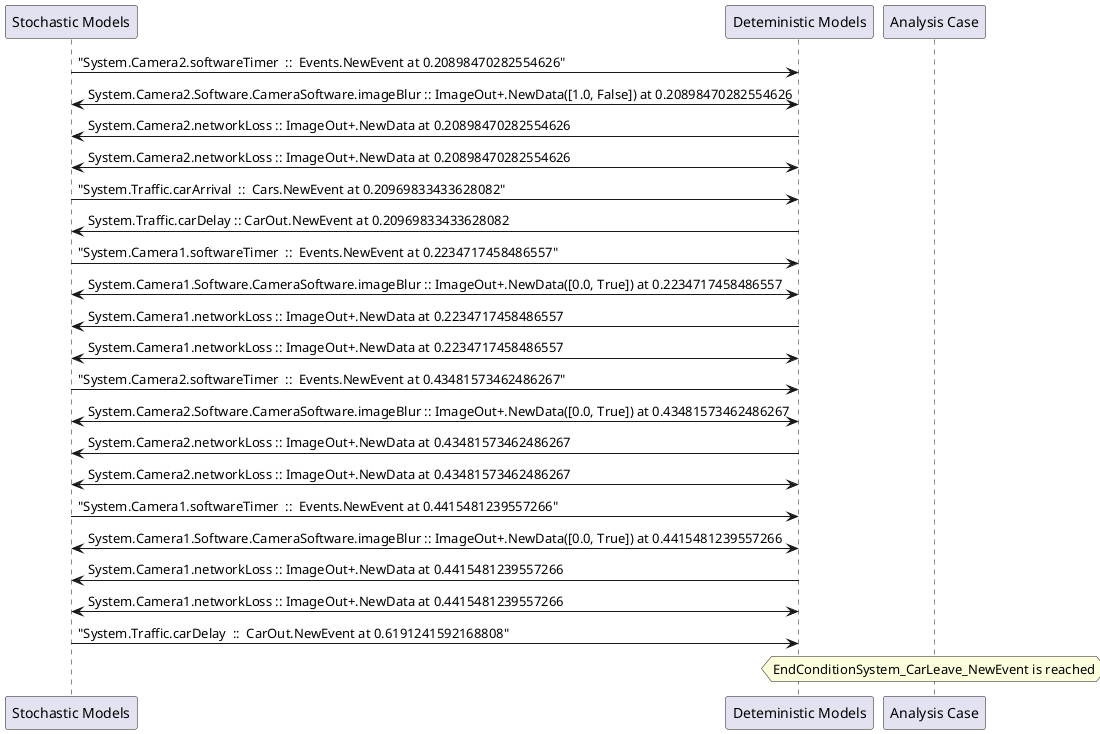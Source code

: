 
	@startuml
	participant "Stochastic Models" as stochmodel
	participant "Deteministic Models" as detmodel
	participant "Analysis Case" as analysis
	{23819_stop} stochmodel -> detmodel : "System.Camera2.softwareTimer  ::  Events.NewEvent at 0.20898470282554626"
detmodel <-> stochmodel : System.Camera2.Software.CameraSoftware.imageBlur :: ImageOut+.NewData([1.0, False]) at 0.20898470282554626
detmodel -> stochmodel : System.Camera2.networkLoss :: ImageOut+.NewData at 0.20898470282554626
detmodel <-> stochmodel : System.Camera2.networkLoss :: ImageOut+.NewData at 0.20898470282554626
{23835_stop} stochmodel -> detmodel : "System.Traffic.carArrival  ::  Cars.NewEvent at 0.20969833433628082"
{23843_start} detmodel -> stochmodel : System.Traffic.carDelay :: CarOut.NewEvent at 0.20969833433628082
{23804_stop} stochmodel -> detmodel : "System.Camera1.softwareTimer  ::  Events.NewEvent at 0.2234717458486557"
detmodel <-> stochmodel : System.Camera1.Software.CameraSoftware.imageBlur :: ImageOut+.NewData([0.0, True]) at 0.2234717458486557
detmodel -> stochmodel : System.Camera1.networkLoss :: ImageOut+.NewData at 0.2234717458486557
detmodel <-> stochmodel : System.Camera1.networkLoss :: ImageOut+.NewData at 0.2234717458486557
{23820_stop} stochmodel -> detmodel : "System.Camera2.softwareTimer  ::  Events.NewEvent at 0.43481573462486267"
detmodel <-> stochmodel : System.Camera2.Software.CameraSoftware.imageBlur :: ImageOut+.NewData([0.0, True]) at 0.43481573462486267
detmodel -> stochmodel : System.Camera2.networkLoss :: ImageOut+.NewData at 0.43481573462486267
detmodel <-> stochmodel : System.Camera2.networkLoss :: ImageOut+.NewData at 0.43481573462486267
{23805_stop} stochmodel -> detmodel : "System.Camera1.softwareTimer  ::  Events.NewEvent at 0.4415481239557266"
detmodel <-> stochmodel : System.Camera1.Software.CameraSoftware.imageBlur :: ImageOut+.NewData([0.0, True]) at 0.4415481239557266
detmodel -> stochmodel : System.Camera1.networkLoss :: ImageOut+.NewData at 0.4415481239557266
detmodel <-> stochmodel : System.Camera1.networkLoss :: ImageOut+.NewData at 0.4415481239557266
{23843_stop} stochmodel -> detmodel : "System.Traffic.carDelay  ::  CarOut.NewEvent at 0.6191241592168808"
{23843_start} <-> {23843_stop} : delay
hnote over analysis 
EndConditionSystem_CarLeave_NewEvent is reached
endnote
@enduml
